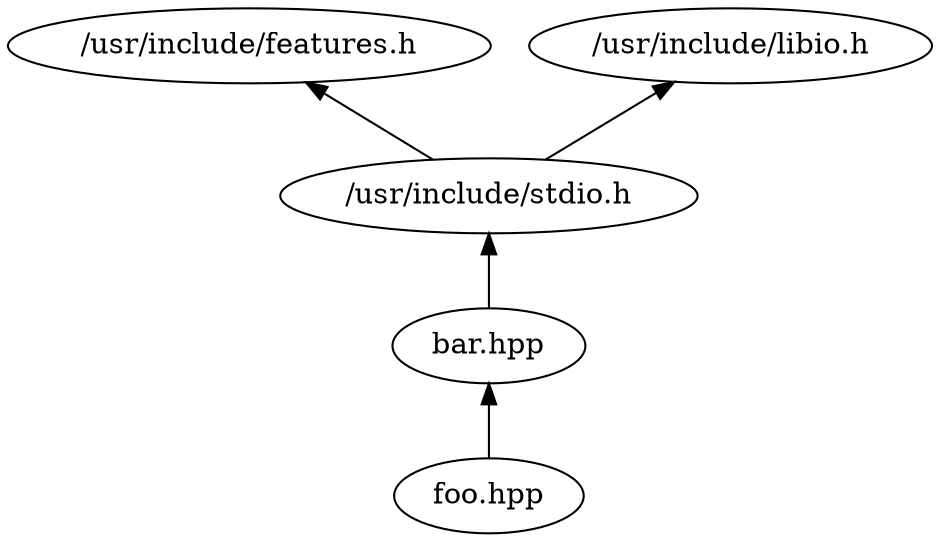 digraph {
	rankdir=BT
	homechuckgitchuck1pythonprojectsc_projectsgcc_header_depsrcfoohpp [label="foo.hpp"]
	homechuckgitchuck1pythonprojectsc_projectsgcc_header_depsrcbarhpp [label="bar.hpp"]
	usrincludestdioh [label="/usr/include/stdio.h"]
	usrincludefeaturesh [label="/usr/include/features.h"]
	usrincludelibioh [label="/usr/include/libio.h"]
	homechuckgitchuck1pythonprojectsc_projectsgcc_header_depsrcfoohpp -> homechuckgitchuck1pythonprojectsc_projectsgcc_header_depsrcbarhpp
	homechuckgitchuck1pythonprojectsc_projectsgcc_header_depsrcbarhpp -> usrincludestdioh
	usrincludestdioh -> usrincludefeaturesh
	usrincludestdioh -> usrincludelibioh
}

